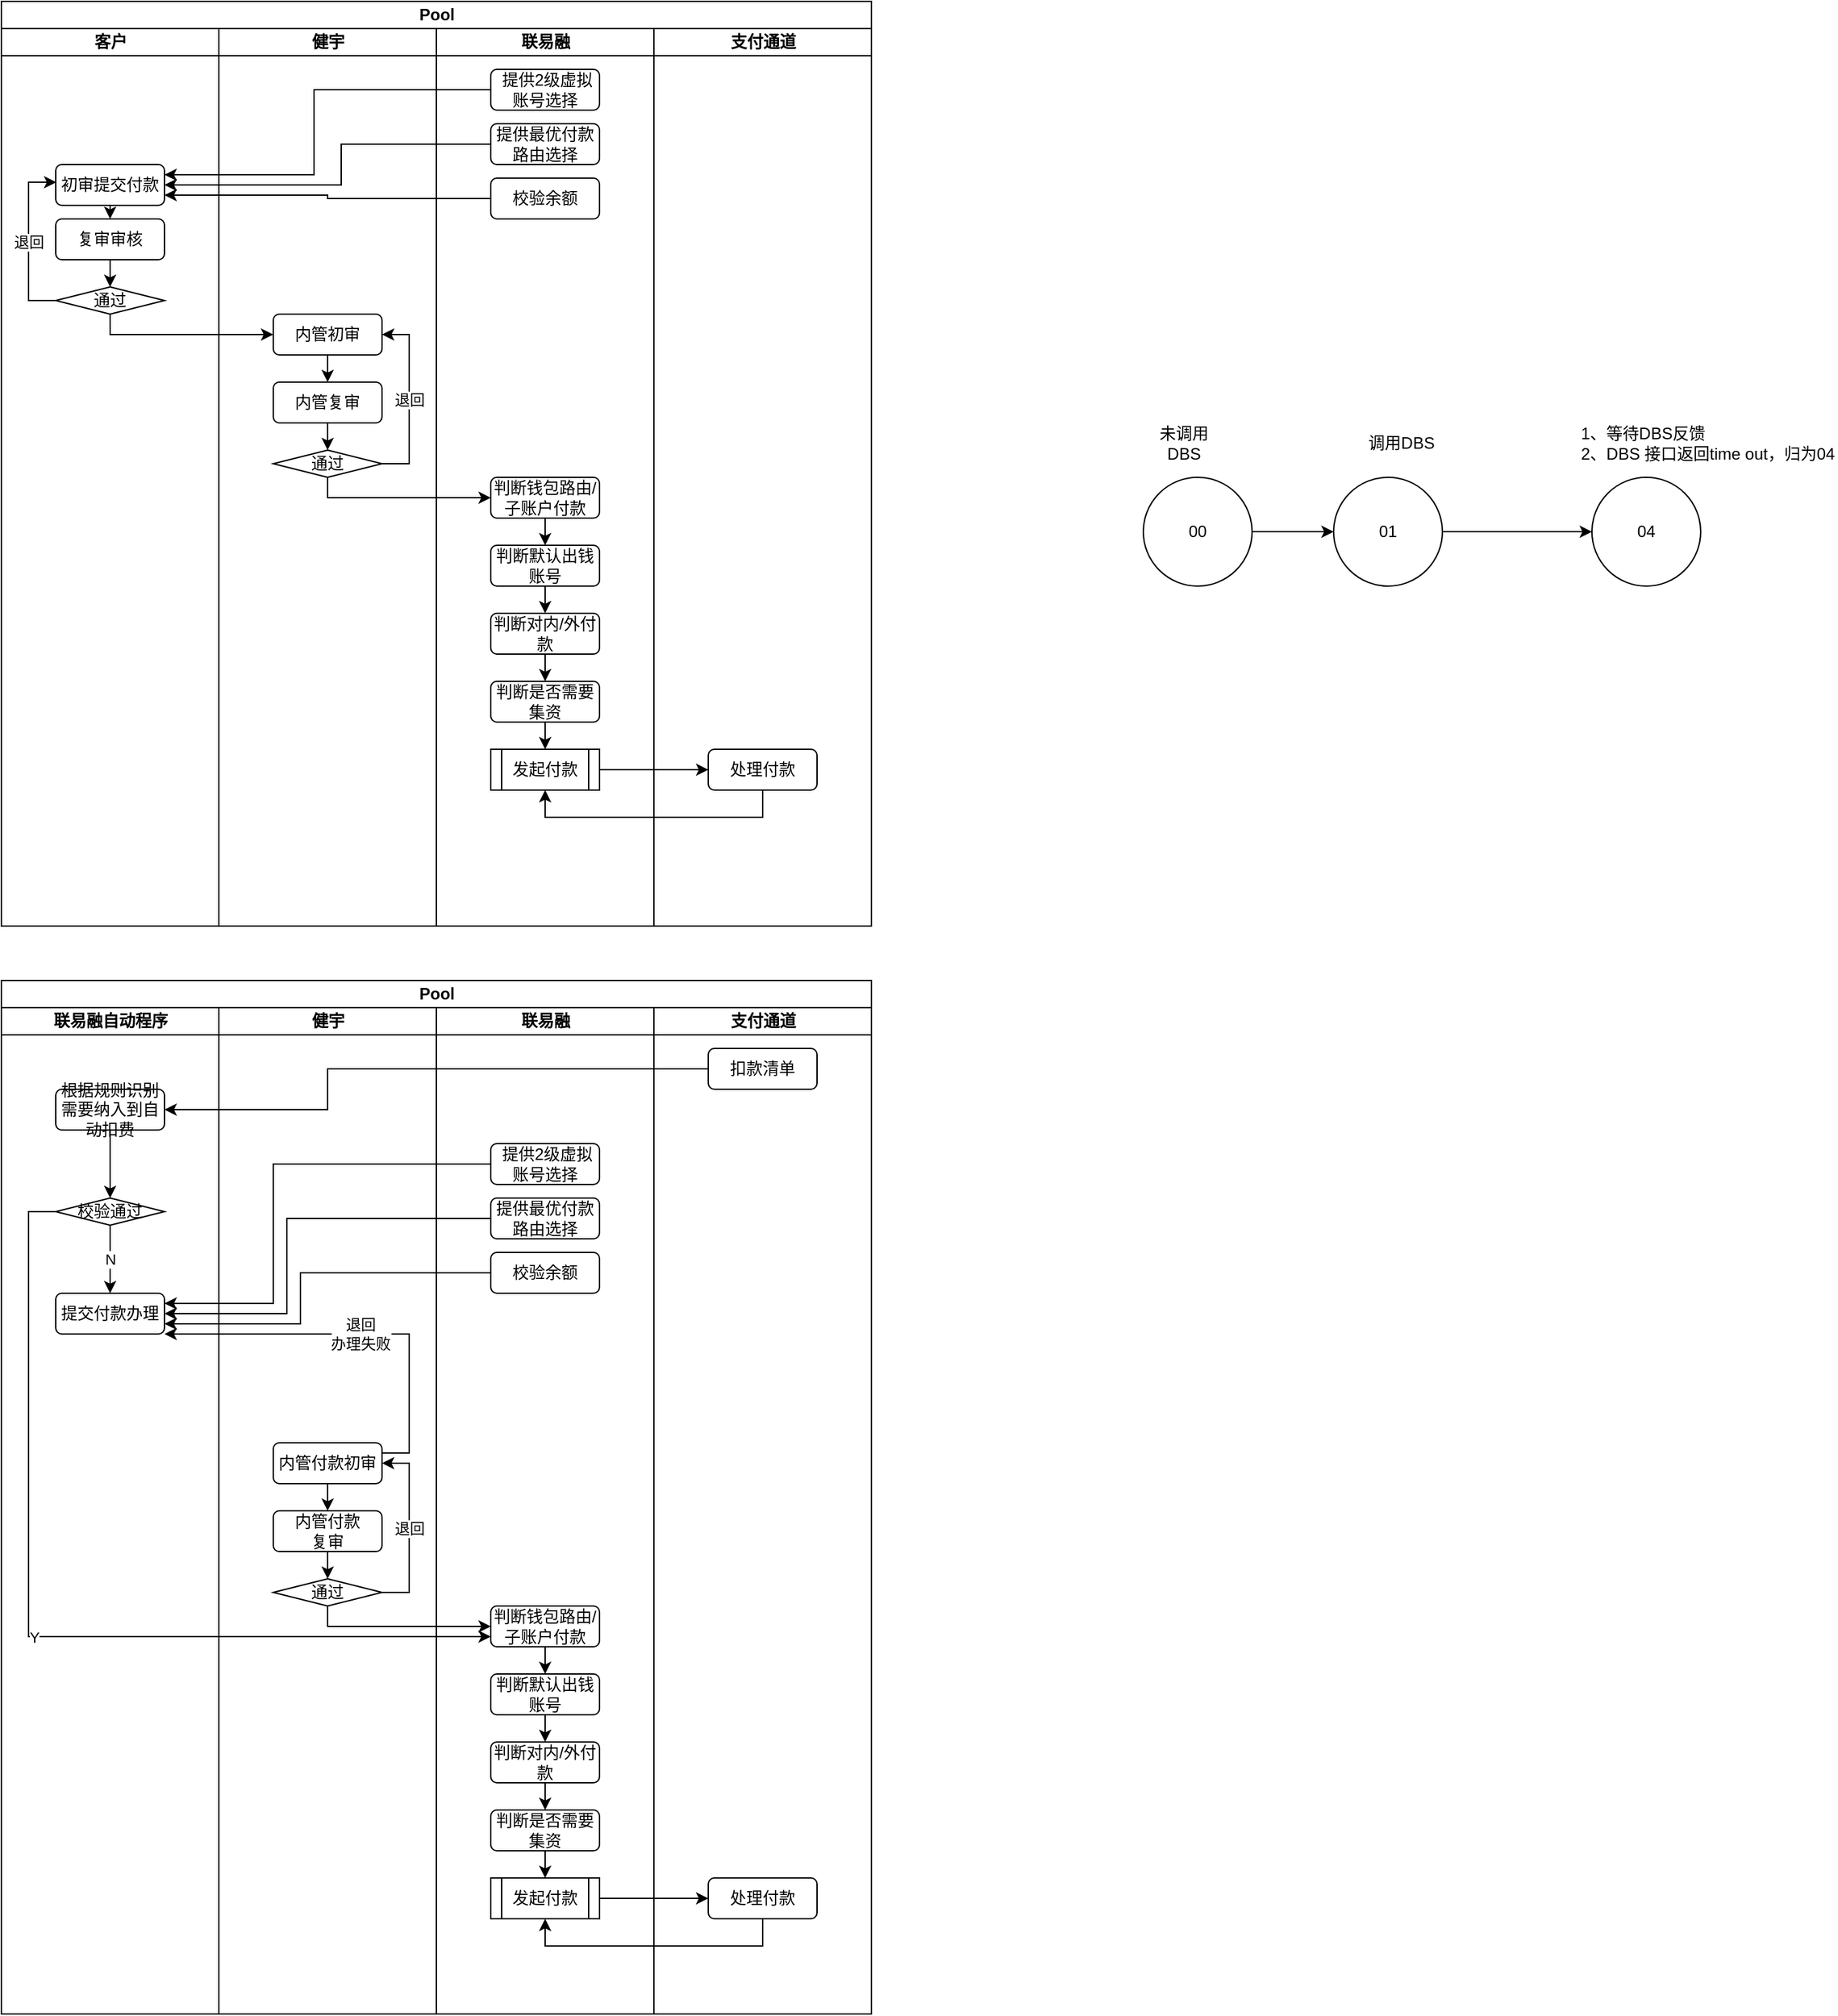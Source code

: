 <mxfile version="21.6.1" type="github">
  <diagram name="第 1 页" id="-03Gn73uHck9jwQGTfGm">
    <mxGraphModel dx="1195" dy="673" grid="1" gridSize="10" guides="1" tooltips="1" connect="1" arrows="1" fold="1" page="1" pageScale="1" pageWidth="827" pageHeight="1169" math="0" shadow="0">
      <root>
        <mxCell id="0" />
        <mxCell id="1" parent="0" />
        <mxCell id="CoPd3ULI95kJ3X9n0NOn-1" value="Pool" style="swimlane;childLayout=stackLayout;resizeParent=1;resizeParentMax=0;startSize=20;html=1;" vertex="1" parent="1">
          <mxGeometry x="40.0" y="40" width="640" height="680" as="geometry" />
        </mxCell>
        <mxCell id="CoPd3ULI95kJ3X9n0NOn-2" value="客户" style="swimlane;startSize=20;html=1;" vertex="1" parent="CoPd3ULI95kJ3X9n0NOn-1">
          <mxGeometry y="20" width="160" height="660" as="geometry" />
        </mxCell>
        <mxCell id="CoPd3ULI95kJ3X9n0NOn-46" style="edgeStyle=orthogonalEdgeStyle;rounded=0;orthogonalLoop=1;jettySize=auto;html=1;exitX=0.5;exitY=1;exitDx=0;exitDy=0;entryX=0.5;entryY=0;entryDx=0;entryDy=0;" edge="1" parent="CoPd3ULI95kJ3X9n0NOn-2" source="CoPd3ULI95kJ3X9n0NOn-7" target="CoPd3ULI95kJ3X9n0NOn-31">
          <mxGeometry relative="1" as="geometry" />
        </mxCell>
        <mxCell id="CoPd3ULI95kJ3X9n0NOn-7" value="初审提交付款" style="rounded=1;whiteSpace=wrap;html=1;" vertex="1" parent="CoPd3ULI95kJ3X9n0NOn-2">
          <mxGeometry x="40" y="100" width="80" height="30" as="geometry" />
        </mxCell>
        <mxCell id="CoPd3ULI95kJ3X9n0NOn-11" value="退回" style="edgeStyle=orthogonalEdgeStyle;rounded=0;orthogonalLoop=1;jettySize=auto;html=1;exitX=0;exitY=0.5;exitDx=0;exitDy=0;entryX=0.005;entryY=0.434;entryDx=0;entryDy=0;entryPerimeter=0;" edge="1" parent="CoPd3ULI95kJ3X9n0NOn-2" source="CoPd3ULI95kJ3X9n0NOn-9" target="CoPd3ULI95kJ3X9n0NOn-7">
          <mxGeometry relative="1" as="geometry" />
        </mxCell>
        <mxCell id="CoPd3ULI95kJ3X9n0NOn-9" value="通过" style="rhombus;whiteSpace=wrap;html=1;" vertex="1" parent="CoPd3ULI95kJ3X9n0NOn-2">
          <mxGeometry x="40" y="190" width="80" height="20" as="geometry" />
        </mxCell>
        <mxCell id="CoPd3ULI95kJ3X9n0NOn-31" value="复审审核" style="rounded=1;whiteSpace=wrap;html=1;" vertex="1" parent="CoPd3ULI95kJ3X9n0NOn-2">
          <mxGeometry x="40" y="140" width="80" height="30" as="geometry" />
        </mxCell>
        <mxCell id="CoPd3ULI95kJ3X9n0NOn-10" style="edgeStyle=orthogonalEdgeStyle;rounded=0;orthogonalLoop=1;jettySize=auto;html=1;exitX=0.5;exitY=1;exitDx=0;exitDy=0;entryX=0.5;entryY=0;entryDx=0;entryDy=0;" edge="1" parent="CoPd3ULI95kJ3X9n0NOn-2" source="CoPd3ULI95kJ3X9n0NOn-31" target="CoPd3ULI95kJ3X9n0NOn-9">
          <mxGeometry relative="1" as="geometry">
            <mxPoint x="80.0" y="220" as="sourcePoint" />
          </mxGeometry>
        </mxCell>
        <mxCell id="CoPd3ULI95kJ3X9n0NOn-20" style="edgeStyle=orthogonalEdgeStyle;rounded=0;orthogonalLoop=1;jettySize=auto;html=1;exitX=0.5;exitY=1;exitDx=0;exitDy=0;entryX=0;entryY=0.5;entryDx=0;entryDy=0;" edge="1" parent="CoPd3ULI95kJ3X9n0NOn-1" source="CoPd3ULI95kJ3X9n0NOn-9" target="CoPd3ULI95kJ3X9n0NOn-18">
          <mxGeometry relative="1" as="geometry">
            <Array as="points">
              <mxPoint x="80" y="245" />
            </Array>
          </mxGeometry>
        </mxCell>
        <mxCell id="CoPd3ULI95kJ3X9n0NOn-3" value="健宇" style="swimlane;startSize=20;html=1;" vertex="1" parent="CoPd3ULI95kJ3X9n0NOn-1">
          <mxGeometry x="160" y="20" width="160" height="660" as="geometry" />
        </mxCell>
        <mxCell id="CoPd3ULI95kJ3X9n0NOn-24" style="edgeStyle=orthogonalEdgeStyle;rounded=0;orthogonalLoop=1;jettySize=auto;html=1;exitX=0.5;exitY=1;exitDx=0;exitDy=0;entryX=0.5;entryY=0;entryDx=0;entryDy=0;" edge="1" parent="CoPd3ULI95kJ3X9n0NOn-3" source="CoPd3ULI95kJ3X9n0NOn-18" target="CoPd3ULI95kJ3X9n0NOn-21">
          <mxGeometry relative="1" as="geometry" />
        </mxCell>
        <mxCell id="CoPd3ULI95kJ3X9n0NOn-18" value="内管初审" style="rounded=1;whiteSpace=wrap;html=1;" vertex="1" parent="CoPd3ULI95kJ3X9n0NOn-3">
          <mxGeometry x="40" y="210" width="80" height="30" as="geometry" />
        </mxCell>
        <mxCell id="CoPd3ULI95kJ3X9n0NOn-21" value="内管复审" style="rounded=1;whiteSpace=wrap;html=1;" vertex="1" parent="CoPd3ULI95kJ3X9n0NOn-3">
          <mxGeometry x="40" y="260" width="80" height="30" as="geometry" />
        </mxCell>
        <mxCell id="CoPd3ULI95kJ3X9n0NOn-25" value="退回" style="edgeStyle=orthogonalEdgeStyle;rounded=0;orthogonalLoop=1;jettySize=auto;html=1;exitX=1;exitY=0.5;exitDx=0;exitDy=0;entryX=1;entryY=0.5;entryDx=0;entryDy=0;" edge="1" parent="CoPd3ULI95kJ3X9n0NOn-3" source="CoPd3ULI95kJ3X9n0NOn-22" target="CoPd3ULI95kJ3X9n0NOn-18">
          <mxGeometry relative="1" as="geometry" />
        </mxCell>
        <mxCell id="CoPd3ULI95kJ3X9n0NOn-22" value="通过" style="rhombus;whiteSpace=wrap;html=1;" vertex="1" parent="CoPd3ULI95kJ3X9n0NOn-3">
          <mxGeometry x="40" y="310" width="80" height="20" as="geometry" />
        </mxCell>
        <mxCell id="CoPd3ULI95kJ3X9n0NOn-23" style="edgeStyle=orthogonalEdgeStyle;rounded=0;orthogonalLoop=1;jettySize=auto;html=1;exitX=0.5;exitY=1;exitDx=0;exitDy=0;entryX=0.5;entryY=0;entryDx=0;entryDy=0;" edge="1" parent="CoPd3ULI95kJ3X9n0NOn-3" source="CoPd3ULI95kJ3X9n0NOn-21" target="CoPd3ULI95kJ3X9n0NOn-22">
          <mxGeometry relative="1" as="geometry" />
        </mxCell>
        <mxCell id="CoPd3ULI95kJ3X9n0NOn-4" value="联易融" style="swimlane;startSize=20;html=1;" vertex="1" parent="CoPd3ULI95kJ3X9n0NOn-1">
          <mxGeometry x="320" y="20" width="160" height="660" as="geometry" />
        </mxCell>
        <mxCell id="CoPd3ULI95kJ3X9n0NOn-35" style="edgeStyle=orthogonalEdgeStyle;rounded=0;orthogonalLoop=1;jettySize=auto;html=1;exitX=0.5;exitY=1;exitDx=0;exitDy=0;entryX=0.5;entryY=0;entryDx=0;entryDy=0;" edge="1" parent="CoPd3ULI95kJ3X9n0NOn-4" source="CoPd3ULI95kJ3X9n0NOn-28" target="CoPd3ULI95kJ3X9n0NOn-34">
          <mxGeometry relative="1" as="geometry" />
        </mxCell>
        <mxCell id="CoPd3ULI95kJ3X9n0NOn-28" value="判断钱包路由/子账户付款" style="rounded=1;whiteSpace=wrap;html=1;" vertex="1" parent="CoPd3ULI95kJ3X9n0NOn-4">
          <mxGeometry x="40" y="330" width="80" height="30" as="geometry" />
        </mxCell>
        <mxCell id="CoPd3ULI95kJ3X9n0NOn-37" style="edgeStyle=orthogonalEdgeStyle;rounded=0;orthogonalLoop=1;jettySize=auto;html=1;exitX=0.5;exitY=1;exitDx=0;exitDy=0;entryX=0.5;entryY=0;entryDx=0;entryDy=0;" edge="1" parent="CoPd3ULI95kJ3X9n0NOn-4" source="CoPd3ULI95kJ3X9n0NOn-34" target="CoPd3ULI95kJ3X9n0NOn-36">
          <mxGeometry relative="1" as="geometry" />
        </mxCell>
        <mxCell id="CoPd3ULI95kJ3X9n0NOn-34" value="判断默认出钱账号" style="rounded=1;whiteSpace=wrap;html=1;" vertex="1" parent="CoPd3ULI95kJ3X9n0NOn-4">
          <mxGeometry x="40" y="380" width="80" height="30" as="geometry" />
        </mxCell>
        <mxCell id="CoPd3ULI95kJ3X9n0NOn-47" style="edgeStyle=orthogonalEdgeStyle;rounded=0;orthogonalLoop=1;jettySize=auto;html=1;exitX=0.5;exitY=1;exitDx=0;exitDy=0;entryX=0.5;entryY=0;entryDx=0;entryDy=0;" edge="1" parent="CoPd3ULI95kJ3X9n0NOn-4" source="CoPd3ULI95kJ3X9n0NOn-36" target="CoPd3ULI95kJ3X9n0NOn-38">
          <mxGeometry relative="1" as="geometry" />
        </mxCell>
        <mxCell id="CoPd3ULI95kJ3X9n0NOn-36" value="判断对内/外付款" style="rounded=1;whiteSpace=wrap;html=1;" vertex="1" parent="CoPd3ULI95kJ3X9n0NOn-4">
          <mxGeometry x="40" y="430" width="80" height="30" as="geometry" />
        </mxCell>
        <mxCell id="CoPd3ULI95kJ3X9n0NOn-61" style="edgeStyle=orthogonalEdgeStyle;rounded=0;orthogonalLoop=1;jettySize=auto;html=1;exitX=0.5;exitY=1;exitDx=0;exitDy=0;entryX=0.5;entryY=0;entryDx=0;entryDy=0;" edge="1" parent="CoPd3ULI95kJ3X9n0NOn-4" source="CoPd3ULI95kJ3X9n0NOn-38" target="CoPd3ULI95kJ3X9n0NOn-60">
          <mxGeometry relative="1" as="geometry" />
        </mxCell>
        <mxCell id="CoPd3ULI95kJ3X9n0NOn-38" value="判断是否需要集资" style="rounded=1;whiteSpace=wrap;html=1;" vertex="1" parent="CoPd3ULI95kJ3X9n0NOn-4">
          <mxGeometry x="40" y="480" width="80" height="30" as="geometry" />
        </mxCell>
        <mxCell id="CoPd3ULI95kJ3X9n0NOn-39" value="&amp;nbsp;提供2级虚拟账号选择" style="rounded=1;whiteSpace=wrap;html=1;" vertex="1" parent="CoPd3ULI95kJ3X9n0NOn-4">
          <mxGeometry x="40" y="30" width="80" height="30" as="geometry" />
        </mxCell>
        <mxCell id="CoPd3ULI95kJ3X9n0NOn-41" value="提供最优付款路由选择" style="rounded=1;whiteSpace=wrap;html=1;" vertex="1" parent="CoPd3ULI95kJ3X9n0NOn-4">
          <mxGeometry x="40" y="70" width="80" height="30" as="geometry" />
        </mxCell>
        <mxCell id="CoPd3ULI95kJ3X9n0NOn-44" value="校验余额" style="rounded=1;whiteSpace=wrap;html=1;" vertex="1" parent="CoPd3ULI95kJ3X9n0NOn-4">
          <mxGeometry x="40" y="110" width="80" height="30" as="geometry" />
        </mxCell>
        <mxCell id="CoPd3ULI95kJ3X9n0NOn-64" style="edgeStyle=orthogonalEdgeStyle;rounded=0;orthogonalLoop=1;jettySize=auto;html=1;exitX=1;exitY=0.5;exitDx=0;exitDy=0;" edge="1" parent="CoPd3ULI95kJ3X9n0NOn-4" source="CoPd3ULI95kJ3X9n0NOn-60">
          <mxGeometry relative="1" as="geometry">
            <mxPoint x="200.0" y="545" as="targetPoint" />
          </mxGeometry>
        </mxCell>
        <mxCell id="CoPd3ULI95kJ3X9n0NOn-60" value="发起付款" style="shape=process;whiteSpace=wrap;html=1;backgroundOutline=1;" vertex="1" parent="CoPd3ULI95kJ3X9n0NOn-4">
          <mxGeometry x="40" y="530" width="80" height="30" as="geometry" />
        </mxCell>
        <mxCell id="CoPd3ULI95kJ3X9n0NOn-5" value="支付通道" style="swimlane;startSize=20;html=1;" vertex="1" parent="CoPd3ULI95kJ3X9n0NOn-1">
          <mxGeometry x="480" y="20" width="160" height="660" as="geometry" />
        </mxCell>
        <mxCell id="CoPd3ULI95kJ3X9n0NOn-63" value="处理付款" style="rounded=1;whiteSpace=wrap;html=1;" vertex="1" parent="CoPd3ULI95kJ3X9n0NOn-5">
          <mxGeometry x="40" y="530" width="80" height="30" as="geometry" />
        </mxCell>
        <mxCell id="CoPd3ULI95kJ3X9n0NOn-27" style="edgeStyle=orthogonalEdgeStyle;rounded=0;orthogonalLoop=1;jettySize=auto;html=1;exitX=0.5;exitY=1;exitDx=0;exitDy=0;entryX=0;entryY=0.5;entryDx=0;entryDy=0;" edge="1" parent="CoPd3ULI95kJ3X9n0NOn-1" source="CoPd3ULI95kJ3X9n0NOn-22" target="CoPd3ULI95kJ3X9n0NOn-28">
          <mxGeometry relative="1" as="geometry">
            <mxPoint x="360" y="415.5" as="targetPoint" />
            <Array as="points">
              <mxPoint x="240" y="365" />
            </Array>
          </mxGeometry>
        </mxCell>
        <mxCell id="CoPd3ULI95kJ3X9n0NOn-42" style="edgeStyle=orthogonalEdgeStyle;rounded=0;orthogonalLoop=1;jettySize=auto;html=1;exitX=0;exitY=0.5;exitDx=0;exitDy=0;entryX=1;entryY=0.25;entryDx=0;entryDy=0;" edge="1" parent="CoPd3ULI95kJ3X9n0NOn-1" source="CoPd3ULI95kJ3X9n0NOn-39" target="CoPd3ULI95kJ3X9n0NOn-7">
          <mxGeometry relative="1" as="geometry">
            <Array as="points">
              <mxPoint x="230" y="65" />
              <mxPoint x="230" y="128" />
            </Array>
          </mxGeometry>
        </mxCell>
        <mxCell id="CoPd3ULI95kJ3X9n0NOn-43" style="edgeStyle=orthogonalEdgeStyle;rounded=0;orthogonalLoop=1;jettySize=auto;html=1;exitX=0;exitY=0.5;exitDx=0;exitDy=0;entryX=1;entryY=0.5;entryDx=0;entryDy=0;" edge="1" parent="CoPd3ULI95kJ3X9n0NOn-1" source="CoPd3ULI95kJ3X9n0NOn-41" target="CoPd3ULI95kJ3X9n0NOn-7">
          <mxGeometry relative="1" as="geometry">
            <Array as="points">
              <mxPoint x="250" y="105" />
              <mxPoint x="250" y="135" />
            </Array>
          </mxGeometry>
        </mxCell>
        <mxCell id="CoPd3ULI95kJ3X9n0NOn-45" style="edgeStyle=orthogonalEdgeStyle;rounded=0;orthogonalLoop=1;jettySize=auto;html=1;exitX=0;exitY=0.5;exitDx=0;exitDy=0;entryX=1;entryY=0.75;entryDx=0;entryDy=0;" edge="1" parent="CoPd3ULI95kJ3X9n0NOn-1" source="CoPd3ULI95kJ3X9n0NOn-44" target="CoPd3ULI95kJ3X9n0NOn-7">
          <mxGeometry relative="1" as="geometry" />
        </mxCell>
        <mxCell id="CoPd3ULI95kJ3X9n0NOn-65" style="edgeStyle=orthogonalEdgeStyle;rounded=0;orthogonalLoop=1;jettySize=auto;html=1;exitX=0.5;exitY=1;exitDx=0;exitDy=0;entryX=0.5;entryY=1;entryDx=0;entryDy=0;" edge="1" parent="CoPd3ULI95kJ3X9n0NOn-1" source="CoPd3ULI95kJ3X9n0NOn-63" target="CoPd3ULI95kJ3X9n0NOn-60">
          <mxGeometry relative="1" as="geometry" />
        </mxCell>
        <mxCell id="CoPd3ULI95kJ3X9n0NOn-50" style="edgeStyle=orthogonalEdgeStyle;rounded=0;orthogonalLoop=1;jettySize=auto;html=1;exitX=1;exitY=0.5;exitDx=0;exitDy=0;entryX=0;entryY=0.5;entryDx=0;entryDy=0;" edge="1" parent="1" source="CoPd3ULI95kJ3X9n0NOn-48" target="CoPd3ULI95kJ3X9n0NOn-49">
          <mxGeometry relative="1" as="geometry" />
        </mxCell>
        <mxCell id="CoPd3ULI95kJ3X9n0NOn-48" value="01" style="ellipse;whiteSpace=wrap;html=1;aspect=fixed;" vertex="1" parent="1">
          <mxGeometry x="1020" y="390" width="80" height="80" as="geometry" />
        </mxCell>
        <mxCell id="CoPd3ULI95kJ3X9n0NOn-49" value="04" style="ellipse;whiteSpace=wrap;html=1;aspect=fixed;" vertex="1" parent="1">
          <mxGeometry x="1210" y="390" width="80" height="80" as="geometry" />
        </mxCell>
        <mxCell id="CoPd3ULI95kJ3X9n0NOn-55" style="edgeStyle=orthogonalEdgeStyle;rounded=0;orthogonalLoop=1;jettySize=auto;html=1;exitX=1;exitY=0.5;exitDx=0;exitDy=0;entryX=0;entryY=0.5;entryDx=0;entryDy=0;" edge="1" parent="1" source="CoPd3ULI95kJ3X9n0NOn-51" target="CoPd3ULI95kJ3X9n0NOn-48">
          <mxGeometry relative="1" as="geometry" />
        </mxCell>
        <mxCell id="CoPd3ULI95kJ3X9n0NOn-51" value="00" style="ellipse;whiteSpace=wrap;html=1;aspect=fixed;" vertex="1" parent="1">
          <mxGeometry x="880" y="390" width="80" height="80" as="geometry" />
        </mxCell>
        <mxCell id="CoPd3ULI95kJ3X9n0NOn-52" value="未调用DBS" style="text;html=1;strokeColor=none;fillColor=none;align=center;verticalAlign=middle;whiteSpace=wrap;rounded=0;" vertex="1" parent="1">
          <mxGeometry x="880" y="350" width="60" height="30" as="geometry" />
        </mxCell>
        <mxCell id="CoPd3ULI95kJ3X9n0NOn-53" value="调用DBS" style="text;html=1;strokeColor=none;fillColor=none;align=center;verticalAlign=middle;whiteSpace=wrap;rounded=0;" vertex="1" parent="1">
          <mxGeometry x="1040" y="350" width="60" height="30" as="geometry" />
        </mxCell>
        <mxCell id="CoPd3ULI95kJ3X9n0NOn-54" value="1、等待DBS反馈&lt;br&gt;2、DBS 接口返回time out，归为04" style="text;html=1;strokeColor=none;fillColor=none;align=left;verticalAlign=middle;whiteSpace=wrap;rounded=0;" vertex="1" parent="1">
          <mxGeometry x="1200" y="350" width="190" height="30" as="geometry" />
        </mxCell>
        <mxCell id="CoPd3ULI95kJ3X9n0NOn-66" value="Pool" style="swimlane;childLayout=stackLayout;resizeParent=1;resizeParentMax=0;startSize=20;html=1;" vertex="1" parent="1">
          <mxGeometry x="40.0" y="760" width="640" height="760" as="geometry" />
        </mxCell>
        <mxCell id="CoPd3ULI95kJ3X9n0NOn-98" style="edgeStyle=orthogonalEdgeStyle;rounded=0;orthogonalLoop=1;jettySize=auto;html=1;exitX=0.5;exitY=1;exitDx=0;exitDy=0;entryX=0;entryY=0.5;entryDx=0;entryDy=0;" edge="1" parent="CoPd3ULI95kJ3X9n0NOn-66" source="CoPd3ULI95kJ3X9n0NOn-80" target="CoPd3ULI95kJ3X9n0NOn-84">
          <mxGeometry relative="1" as="geometry">
            <mxPoint x="360" y="525.5" as="targetPoint" />
            <Array as="points">
              <mxPoint x="240" y="475" />
            </Array>
          </mxGeometry>
        </mxCell>
        <mxCell id="CoPd3ULI95kJ3X9n0NOn-99" style="edgeStyle=orthogonalEdgeStyle;rounded=0;orthogonalLoop=1;jettySize=auto;html=1;exitX=0;exitY=0.5;exitDx=0;exitDy=0;entryX=1;entryY=0.25;entryDx=0;entryDy=0;" edge="1" parent="CoPd3ULI95kJ3X9n0NOn-66" source="CoPd3ULI95kJ3X9n0NOn-91" target="CoPd3ULI95kJ3X9n0NOn-69">
          <mxGeometry relative="1" as="geometry">
            <Array as="points">
              <mxPoint x="200" y="135" />
              <mxPoint x="200" y="238" />
            </Array>
          </mxGeometry>
        </mxCell>
        <mxCell id="CoPd3ULI95kJ3X9n0NOn-100" style="edgeStyle=orthogonalEdgeStyle;rounded=0;orthogonalLoop=1;jettySize=auto;html=1;exitX=0;exitY=0.5;exitDx=0;exitDy=0;entryX=1;entryY=0.5;entryDx=0;entryDy=0;" edge="1" parent="CoPd3ULI95kJ3X9n0NOn-66" source="CoPd3ULI95kJ3X9n0NOn-92" target="CoPd3ULI95kJ3X9n0NOn-69">
          <mxGeometry relative="1" as="geometry">
            <Array as="points">
              <mxPoint x="210" y="175" />
              <mxPoint x="210" y="245" />
            </Array>
          </mxGeometry>
        </mxCell>
        <mxCell id="CoPd3ULI95kJ3X9n0NOn-101" style="edgeStyle=orthogonalEdgeStyle;rounded=0;orthogonalLoop=1;jettySize=auto;html=1;exitX=0;exitY=0.5;exitDx=0;exitDy=0;entryX=1;entryY=0.75;entryDx=0;entryDy=0;" edge="1" parent="CoPd3ULI95kJ3X9n0NOn-66" source="CoPd3ULI95kJ3X9n0NOn-93" target="CoPd3ULI95kJ3X9n0NOn-69">
          <mxGeometry relative="1" as="geometry">
            <Array as="points">
              <mxPoint x="220" y="215" />
              <mxPoint x="220" y="253" />
            </Array>
          </mxGeometry>
        </mxCell>
        <mxCell id="CoPd3ULI95kJ3X9n0NOn-102" style="edgeStyle=orthogonalEdgeStyle;rounded=0;orthogonalLoop=1;jettySize=auto;html=1;exitX=0.5;exitY=1;exitDx=0;exitDy=0;entryX=0.5;entryY=1;entryDx=0;entryDy=0;" edge="1" parent="CoPd3ULI95kJ3X9n0NOn-66" source="CoPd3ULI95kJ3X9n0NOn-97" target="CoPd3ULI95kJ3X9n0NOn-95">
          <mxGeometry relative="1" as="geometry" />
        </mxCell>
        <mxCell id="CoPd3ULI95kJ3X9n0NOn-67" value="联易融自动程序" style="swimlane;startSize=20;html=1;" vertex="1" parent="CoPd3ULI95kJ3X9n0NOn-66">
          <mxGeometry y="20" width="160" height="740" as="geometry" />
        </mxCell>
        <mxCell id="CoPd3ULI95kJ3X9n0NOn-69" value="提交付款办理" style="rounded=1;whiteSpace=wrap;html=1;" vertex="1" parent="CoPd3ULI95kJ3X9n0NOn-67">
          <mxGeometry x="40" y="210" width="80" height="30" as="geometry" />
        </mxCell>
        <mxCell id="CoPd3ULI95kJ3X9n0NOn-111" value="N" style="edgeStyle=orthogonalEdgeStyle;rounded=0;orthogonalLoop=1;jettySize=auto;html=1;exitX=0.5;exitY=1;exitDx=0;exitDy=0;entryX=0.5;entryY=0;entryDx=0;entryDy=0;" edge="1" parent="CoPd3ULI95kJ3X9n0NOn-67" source="CoPd3ULI95kJ3X9n0NOn-71" target="CoPd3ULI95kJ3X9n0NOn-69">
          <mxGeometry relative="1" as="geometry" />
        </mxCell>
        <mxCell id="CoPd3ULI95kJ3X9n0NOn-71" value="校验通过" style="rhombus;whiteSpace=wrap;html=1;" vertex="1" parent="CoPd3ULI95kJ3X9n0NOn-67">
          <mxGeometry x="40" y="140" width="80" height="20" as="geometry" />
        </mxCell>
        <mxCell id="CoPd3ULI95kJ3X9n0NOn-112" style="edgeStyle=orthogonalEdgeStyle;rounded=0;orthogonalLoop=1;jettySize=auto;html=1;exitX=0.5;exitY=1;exitDx=0;exitDy=0;entryX=0.5;entryY=0;entryDx=0;entryDy=0;" edge="1" parent="CoPd3ULI95kJ3X9n0NOn-67" source="CoPd3ULI95kJ3X9n0NOn-104" target="CoPd3ULI95kJ3X9n0NOn-71">
          <mxGeometry relative="1" as="geometry" />
        </mxCell>
        <mxCell id="CoPd3ULI95kJ3X9n0NOn-104" value="根据规则识别需要纳入到自动扣费" style="rounded=1;whiteSpace=wrap;html=1;" vertex="1" parent="CoPd3ULI95kJ3X9n0NOn-67">
          <mxGeometry x="40" y="60" width="80" height="30" as="geometry" />
        </mxCell>
        <mxCell id="CoPd3ULI95kJ3X9n0NOn-75" value="健宇" style="swimlane;startSize=20;html=1;" vertex="1" parent="CoPd3ULI95kJ3X9n0NOn-66">
          <mxGeometry x="160" y="20" width="160" height="740" as="geometry" />
        </mxCell>
        <mxCell id="CoPd3ULI95kJ3X9n0NOn-76" style="edgeStyle=orthogonalEdgeStyle;rounded=0;orthogonalLoop=1;jettySize=auto;html=1;exitX=0.5;exitY=1;exitDx=0;exitDy=0;entryX=0.5;entryY=0;entryDx=0;entryDy=0;" edge="1" parent="CoPd3ULI95kJ3X9n0NOn-75" source="CoPd3ULI95kJ3X9n0NOn-77" target="CoPd3ULI95kJ3X9n0NOn-78">
          <mxGeometry relative="1" as="geometry" />
        </mxCell>
        <mxCell id="CoPd3ULI95kJ3X9n0NOn-77" value="内管付款初审" style="rounded=1;whiteSpace=wrap;html=1;" vertex="1" parent="CoPd3ULI95kJ3X9n0NOn-75">
          <mxGeometry x="40" y="320" width="80" height="30" as="geometry" />
        </mxCell>
        <mxCell id="CoPd3ULI95kJ3X9n0NOn-78" value="内管付款&lt;br&gt;复审" style="rounded=1;whiteSpace=wrap;html=1;" vertex="1" parent="CoPd3ULI95kJ3X9n0NOn-75">
          <mxGeometry x="40" y="370" width="80" height="30" as="geometry" />
        </mxCell>
        <mxCell id="CoPd3ULI95kJ3X9n0NOn-79" value="退回" style="edgeStyle=orthogonalEdgeStyle;rounded=0;orthogonalLoop=1;jettySize=auto;html=1;exitX=1;exitY=0.5;exitDx=0;exitDy=0;entryX=1;entryY=0.5;entryDx=0;entryDy=0;" edge="1" parent="CoPd3ULI95kJ3X9n0NOn-75" source="CoPd3ULI95kJ3X9n0NOn-80" target="CoPd3ULI95kJ3X9n0NOn-77">
          <mxGeometry relative="1" as="geometry" />
        </mxCell>
        <mxCell id="CoPd3ULI95kJ3X9n0NOn-80" value="通过" style="rhombus;whiteSpace=wrap;html=1;" vertex="1" parent="CoPd3ULI95kJ3X9n0NOn-75">
          <mxGeometry x="40" y="420" width="80" height="20" as="geometry" />
        </mxCell>
        <mxCell id="CoPd3ULI95kJ3X9n0NOn-81" style="edgeStyle=orthogonalEdgeStyle;rounded=0;orthogonalLoop=1;jettySize=auto;html=1;exitX=0.5;exitY=1;exitDx=0;exitDy=0;entryX=0.5;entryY=0;entryDx=0;entryDy=0;" edge="1" parent="CoPd3ULI95kJ3X9n0NOn-75" source="CoPd3ULI95kJ3X9n0NOn-78" target="CoPd3ULI95kJ3X9n0NOn-80">
          <mxGeometry relative="1" as="geometry" />
        </mxCell>
        <mxCell id="CoPd3ULI95kJ3X9n0NOn-82" value="联易融" style="swimlane;startSize=20;html=1;" vertex="1" parent="CoPd3ULI95kJ3X9n0NOn-66">
          <mxGeometry x="320" y="20" width="160" height="740" as="geometry" />
        </mxCell>
        <mxCell id="CoPd3ULI95kJ3X9n0NOn-83" style="edgeStyle=orthogonalEdgeStyle;rounded=0;orthogonalLoop=1;jettySize=auto;html=1;exitX=0.5;exitY=1;exitDx=0;exitDy=0;entryX=0.5;entryY=0;entryDx=0;entryDy=0;" edge="1" parent="CoPd3ULI95kJ3X9n0NOn-82" source="CoPd3ULI95kJ3X9n0NOn-84" target="CoPd3ULI95kJ3X9n0NOn-86">
          <mxGeometry relative="1" as="geometry" />
        </mxCell>
        <mxCell id="CoPd3ULI95kJ3X9n0NOn-84" value="判断钱包路由/子账户付款" style="rounded=1;whiteSpace=wrap;html=1;" vertex="1" parent="CoPd3ULI95kJ3X9n0NOn-82">
          <mxGeometry x="40" y="440" width="80" height="30" as="geometry" />
        </mxCell>
        <mxCell id="CoPd3ULI95kJ3X9n0NOn-85" style="edgeStyle=orthogonalEdgeStyle;rounded=0;orthogonalLoop=1;jettySize=auto;html=1;exitX=0.5;exitY=1;exitDx=0;exitDy=0;entryX=0.5;entryY=0;entryDx=0;entryDy=0;" edge="1" parent="CoPd3ULI95kJ3X9n0NOn-82" source="CoPd3ULI95kJ3X9n0NOn-86" target="CoPd3ULI95kJ3X9n0NOn-88">
          <mxGeometry relative="1" as="geometry" />
        </mxCell>
        <mxCell id="CoPd3ULI95kJ3X9n0NOn-86" value="判断默认出钱账号" style="rounded=1;whiteSpace=wrap;html=1;" vertex="1" parent="CoPd3ULI95kJ3X9n0NOn-82">
          <mxGeometry x="40" y="490" width="80" height="30" as="geometry" />
        </mxCell>
        <mxCell id="CoPd3ULI95kJ3X9n0NOn-87" style="edgeStyle=orthogonalEdgeStyle;rounded=0;orthogonalLoop=1;jettySize=auto;html=1;exitX=0.5;exitY=1;exitDx=0;exitDy=0;entryX=0.5;entryY=0;entryDx=0;entryDy=0;" edge="1" parent="CoPd3ULI95kJ3X9n0NOn-82" source="CoPd3ULI95kJ3X9n0NOn-88" target="CoPd3ULI95kJ3X9n0NOn-90">
          <mxGeometry relative="1" as="geometry" />
        </mxCell>
        <mxCell id="CoPd3ULI95kJ3X9n0NOn-88" value="判断对内/外付款" style="rounded=1;whiteSpace=wrap;html=1;" vertex="1" parent="CoPd3ULI95kJ3X9n0NOn-82">
          <mxGeometry x="40" y="540" width="80" height="30" as="geometry" />
        </mxCell>
        <mxCell id="CoPd3ULI95kJ3X9n0NOn-89" style="edgeStyle=orthogonalEdgeStyle;rounded=0;orthogonalLoop=1;jettySize=auto;html=1;exitX=0.5;exitY=1;exitDx=0;exitDy=0;entryX=0.5;entryY=0;entryDx=0;entryDy=0;" edge="1" parent="CoPd3ULI95kJ3X9n0NOn-82" source="CoPd3ULI95kJ3X9n0NOn-90" target="CoPd3ULI95kJ3X9n0NOn-95">
          <mxGeometry relative="1" as="geometry" />
        </mxCell>
        <mxCell id="CoPd3ULI95kJ3X9n0NOn-90" value="判断是否需要集资" style="rounded=1;whiteSpace=wrap;html=1;" vertex="1" parent="CoPd3ULI95kJ3X9n0NOn-82">
          <mxGeometry x="40" y="590" width="80" height="30" as="geometry" />
        </mxCell>
        <mxCell id="CoPd3ULI95kJ3X9n0NOn-91" value="&amp;nbsp;提供2级虚拟账号选择" style="rounded=1;whiteSpace=wrap;html=1;" vertex="1" parent="CoPd3ULI95kJ3X9n0NOn-82">
          <mxGeometry x="40" y="100" width="80" height="30" as="geometry" />
        </mxCell>
        <mxCell id="CoPd3ULI95kJ3X9n0NOn-92" value="提供最优付款路由选择" style="rounded=1;whiteSpace=wrap;html=1;" vertex="1" parent="CoPd3ULI95kJ3X9n0NOn-82">
          <mxGeometry x="40" y="140" width="80" height="30" as="geometry" />
        </mxCell>
        <mxCell id="CoPd3ULI95kJ3X9n0NOn-93" value="校验余额" style="rounded=1;whiteSpace=wrap;html=1;" vertex="1" parent="CoPd3ULI95kJ3X9n0NOn-82">
          <mxGeometry x="40" y="180" width="80" height="30" as="geometry" />
        </mxCell>
        <mxCell id="CoPd3ULI95kJ3X9n0NOn-94" style="edgeStyle=orthogonalEdgeStyle;rounded=0;orthogonalLoop=1;jettySize=auto;html=1;exitX=1;exitY=0.5;exitDx=0;exitDy=0;" edge="1" parent="CoPd3ULI95kJ3X9n0NOn-82" source="CoPd3ULI95kJ3X9n0NOn-95">
          <mxGeometry relative="1" as="geometry">
            <mxPoint x="200.0" y="655" as="targetPoint" />
          </mxGeometry>
        </mxCell>
        <mxCell id="CoPd3ULI95kJ3X9n0NOn-95" value="发起付款" style="shape=process;whiteSpace=wrap;html=1;backgroundOutline=1;" vertex="1" parent="CoPd3ULI95kJ3X9n0NOn-82">
          <mxGeometry x="40" y="640" width="80" height="30" as="geometry" />
        </mxCell>
        <mxCell id="CoPd3ULI95kJ3X9n0NOn-96" value="支付通道" style="swimlane;startSize=20;html=1;" vertex="1" parent="CoPd3ULI95kJ3X9n0NOn-66">
          <mxGeometry x="480" y="20" width="160" height="740" as="geometry" />
        </mxCell>
        <mxCell id="CoPd3ULI95kJ3X9n0NOn-97" value="处理付款" style="rounded=1;whiteSpace=wrap;html=1;" vertex="1" parent="CoPd3ULI95kJ3X9n0NOn-96">
          <mxGeometry x="40" y="640" width="80" height="30" as="geometry" />
        </mxCell>
        <mxCell id="CoPd3ULI95kJ3X9n0NOn-103" value="扣款清单" style="rounded=1;whiteSpace=wrap;html=1;" vertex="1" parent="CoPd3ULI95kJ3X9n0NOn-96">
          <mxGeometry x="40" y="30" width="80" height="30" as="geometry" />
        </mxCell>
        <mxCell id="CoPd3ULI95kJ3X9n0NOn-106" style="edgeStyle=orthogonalEdgeStyle;rounded=0;orthogonalLoop=1;jettySize=auto;html=1;exitX=0;exitY=0.5;exitDx=0;exitDy=0;entryX=1;entryY=0.5;entryDx=0;entryDy=0;" edge="1" parent="CoPd3ULI95kJ3X9n0NOn-66" source="CoPd3ULI95kJ3X9n0NOn-103" target="CoPd3ULI95kJ3X9n0NOn-104">
          <mxGeometry relative="1" as="geometry">
            <Array as="points">
              <mxPoint x="240" y="65" />
              <mxPoint x="240" y="95" />
            </Array>
          </mxGeometry>
        </mxCell>
        <mxCell id="CoPd3ULI95kJ3X9n0NOn-110" value="退回&lt;br&gt;办理失败" style="edgeStyle=orthogonalEdgeStyle;rounded=0;orthogonalLoop=1;jettySize=auto;html=1;exitX=1;exitY=0.25;exitDx=0;exitDy=0;entryX=1;entryY=1;entryDx=0;entryDy=0;" edge="1" parent="CoPd3ULI95kJ3X9n0NOn-66" source="CoPd3ULI95kJ3X9n0NOn-77" target="CoPd3ULI95kJ3X9n0NOn-69">
          <mxGeometry relative="1" as="geometry">
            <Array as="points">
              <mxPoint x="300" y="348" />
              <mxPoint x="300" y="260" />
            </Array>
          </mxGeometry>
        </mxCell>
        <mxCell id="CoPd3ULI95kJ3X9n0NOn-113" value="Y" style="edgeStyle=orthogonalEdgeStyle;rounded=0;orthogonalLoop=1;jettySize=auto;html=1;exitX=0;exitY=0.5;exitDx=0;exitDy=0;entryX=0;entryY=0.75;entryDx=0;entryDy=0;" edge="1" parent="CoPd3ULI95kJ3X9n0NOn-66" source="CoPd3ULI95kJ3X9n0NOn-71" target="CoPd3ULI95kJ3X9n0NOn-84">
          <mxGeometry relative="1" as="geometry" />
        </mxCell>
      </root>
    </mxGraphModel>
  </diagram>
</mxfile>
